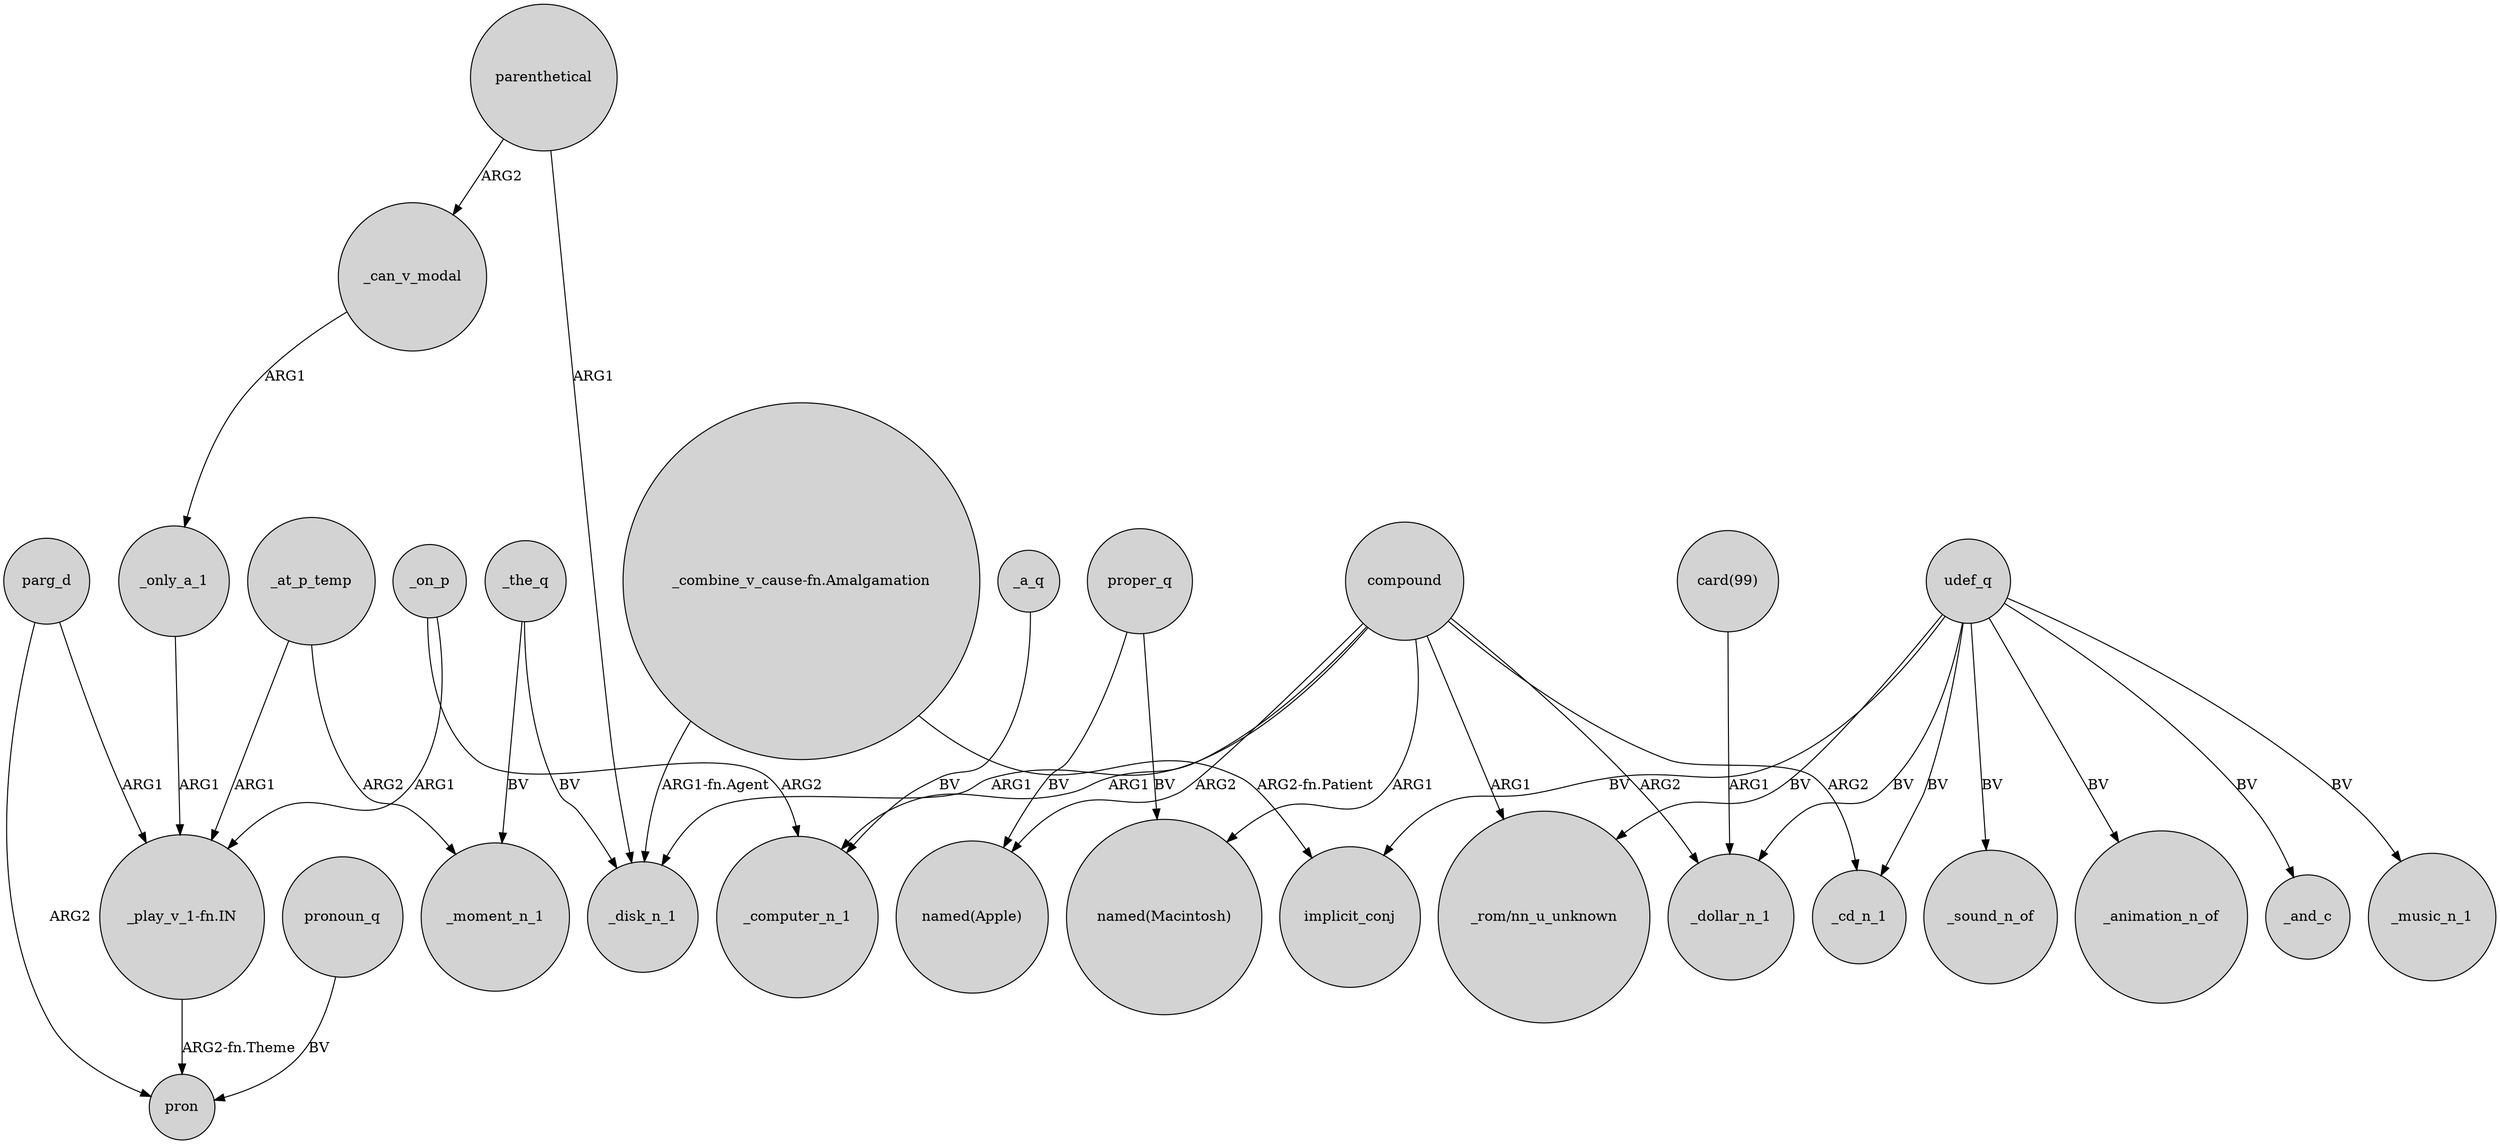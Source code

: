 digraph {
	node [shape=circle style=filled]
	_only_a_1 -> "_play_v_1-fn.IN" [label=ARG1]
	compound -> "named(Macintosh)" [label=ARG1]
	_a_q -> _computer_n_1 [label=BV]
	"_combine_v_cause-fn.Amalgamation" -> implicit_conj [label="ARG2-fn.Patient"]
	parenthetical -> _disk_n_1 [label=ARG1]
	parg_d -> "_play_v_1-fn.IN" [label=ARG1]
	compound -> "_rom/nn_u_unknown" [label=ARG1]
	proper_q -> "named(Apple)" [label=BV]
	_can_v_modal -> _only_a_1 [label=ARG1]
	udef_q -> "_rom/nn_u_unknown" [label=BV]
	compound -> _disk_n_1 [label=ARG1]
	_the_q -> _disk_n_1 [label=BV]
	proper_q -> "named(Macintosh)" [label=BV]
	udef_q -> implicit_conj [label=BV]
	udef_q -> _cd_n_1 [label=BV]
	_at_p_temp -> "_play_v_1-fn.IN" [label=ARG1]
	parg_d -> pron [label=ARG2]
	_on_p -> "_play_v_1-fn.IN" [label=ARG1]
	pronoun_q -> pron [label=BV]
	_on_p -> _computer_n_1 [label=ARG2]
	parenthetical -> _can_v_modal [label=ARG2]
	compound -> _computer_n_1 [label=ARG1]
	_at_p_temp -> _moment_n_1 [label=ARG2]
	"_combine_v_cause-fn.Amalgamation" -> _disk_n_1 [label="ARG1-fn.Agent"]
	udef_q -> _music_n_1 [label=BV]
	"_play_v_1-fn.IN" -> pron [label="ARG2-fn.Theme"]
	udef_q -> _sound_n_of [label=BV]
	udef_q -> _animation_n_of [label=BV]
	compound -> "named(Apple)" [label=ARG2]
	"card(99)" -> _dollar_n_1 [label=ARG1]
	_the_q -> _moment_n_1 [label=BV]
	compound -> _dollar_n_1 [label=ARG2]
	udef_q -> _and_c [label=BV]
	compound -> _cd_n_1 [label=ARG2]
	udef_q -> _dollar_n_1 [label=BV]
}
